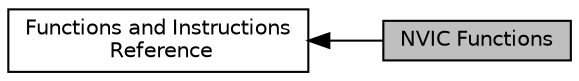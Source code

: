 digraph "NVIC Functions"
{
  edge [fontname="Helvetica",fontsize="10",labelfontname="Helvetica",labelfontsize="10"];
  node [fontname="Helvetica",fontsize="10",shape=record];
  rankdir=LR;
  Node1 [label="Functions and Instructions\l Reference",height=0.2,width=0.4,color="black", fillcolor="white", style="filled",URL="$group___c_m_s_i_s___core___function_interface.html"];
  Node0 [label="NVIC Functions",height=0.2,width=0.4,color="black", fillcolor="grey75", style="filled", fontcolor="black"];
  Node1->Node0 [shape=plaintext, dir="back", style="solid"];
}
